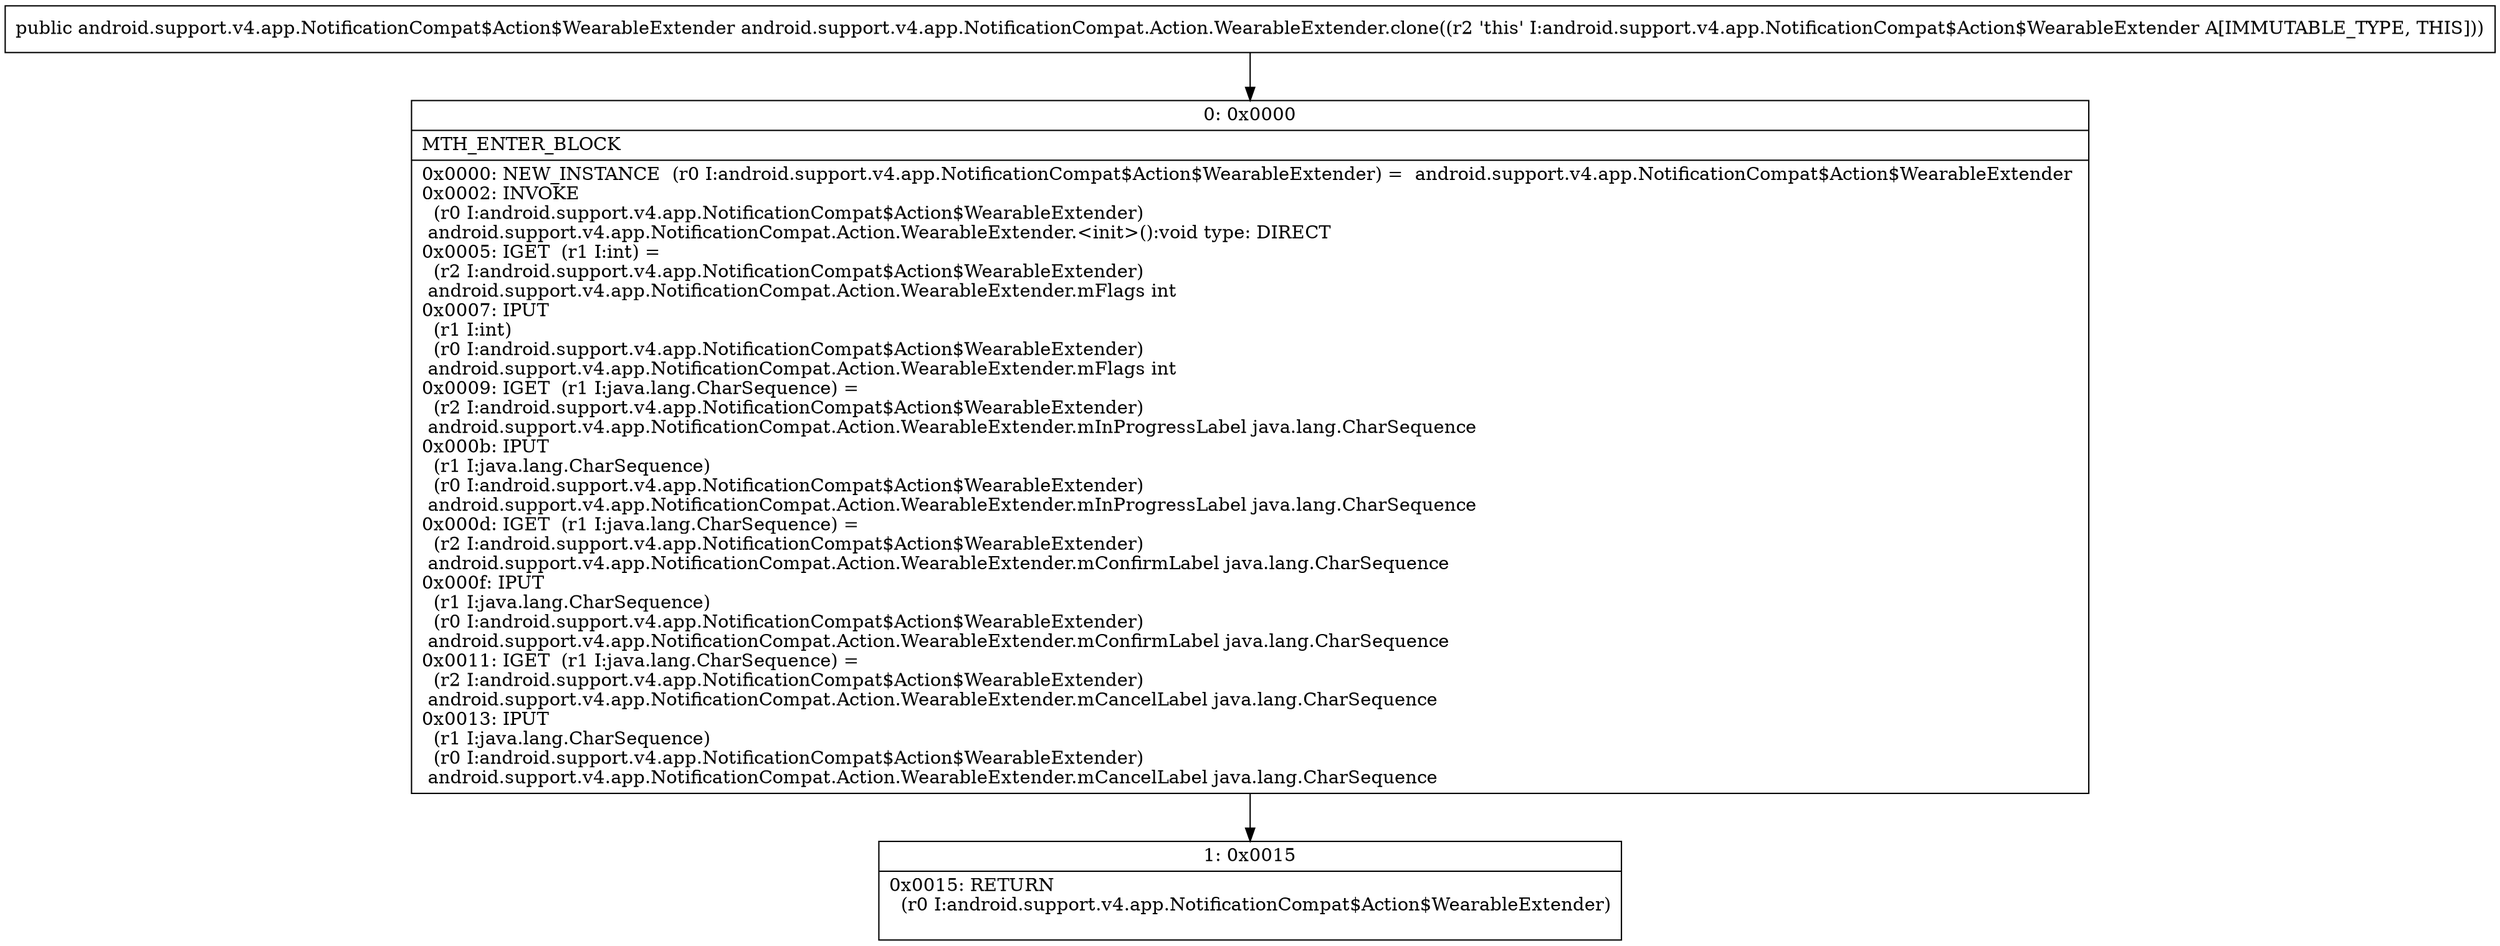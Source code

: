 digraph "CFG forandroid.support.v4.app.NotificationCompat.Action.WearableExtender.clone()Landroid\/support\/v4\/app\/NotificationCompat$Action$WearableExtender;" {
Node_0 [shape=record,label="{0\:\ 0x0000|MTH_ENTER_BLOCK\l|0x0000: NEW_INSTANCE  (r0 I:android.support.v4.app.NotificationCompat$Action$WearableExtender) =  android.support.v4.app.NotificationCompat$Action$WearableExtender \l0x0002: INVOKE  \l  (r0 I:android.support.v4.app.NotificationCompat$Action$WearableExtender)\l android.support.v4.app.NotificationCompat.Action.WearableExtender.\<init\>():void type: DIRECT \l0x0005: IGET  (r1 I:int) = \l  (r2 I:android.support.v4.app.NotificationCompat$Action$WearableExtender)\l android.support.v4.app.NotificationCompat.Action.WearableExtender.mFlags int \l0x0007: IPUT  \l  (r1 I:int)\l  (r0 I:android.support.v4.app.NotificationCompat$Action$WearableExtender)\l android.support.v4.app.NotificationCompat.Action.WearableExtender.mFlags int \l0x0009: IGET  (r1 I:java.lang.CharSequence) = \l  (r2 I:android.support.v4.app.NotificationCompat$Action$WearableExtender)\l android.support.v4.app.NotificationCompat.Action.WearableExtender.mInProgressLabel java.lang.CharSequence \l0x000b: IPUT  \l  (r1 I:java.lang.CharSequence)\l  (r0 I:android.support.v4.app.NotificationCompat$Action$WearableExtender)\l android.support.v4.app.NotificationCompat.Action.WearableExtender.mInProgressLabel java.lang.CharSequence \l0x000d: IGET  (r1 I:java.lang.CharSequence) = \l  (r2 I:android.support.v4.app.NotificationCompat$Action$WearableExtender)\l android.support.v4.app.NotificationCompat.Action.WearableExtender.mConfirmLabel java.lang.CharSequence \l0x000f: IPUT  \l  (r1 I:java.lang.CharSequence)\l  (r0 I:android.support.v4.app.NotificationCompat$Action$WearableExtender)\l android.support.v4.app.NotificationCompat.Action.WearableExtender.mConfirmLabel java.lang.CharSequence \l0x0011: IGET  (r1 I:java.lang.CharSequence) = \l  (r2 I:android.support.v4.app.NotificationCompat$Action$WearableExtender)\l android.support.v4.app.NotificationCompat.Action.WearableExtender.mCancelLabel java.lang.CharSequence \l0x0013: IPUT  \l  (r1 I:java.lang.CharSequence)\l  (r0 I:android.support.v4.app.NotificationCompat$Action$WearableExtender)\l android.support.v4.app.NotificationCompat.Action.WearableExtender.mCancelLabel java.lang.CharSequence \l}"];
Node_1 [shape=record,label="{1\:\ 0x0015|0x0015: RETURN  \l  (r0 I:android.support.v4.app.NotificationCompat$Action$WearableExtender)\l \l}"];
MethodNode[shape=record,label="{public android.support.v4.app.NotificationCompat$Action$WearableExtender android.support.v4.app.NotificationCompat.Action.WearableExtender.clone((r2 'this' I:android.support.v4.app.NotificationCompat$Action$WearableExtender A[IMMUTABLE_TYPE, THIS])) }"];
MethodNode -> Node_0;
Node_0 -> Node_1;
}

